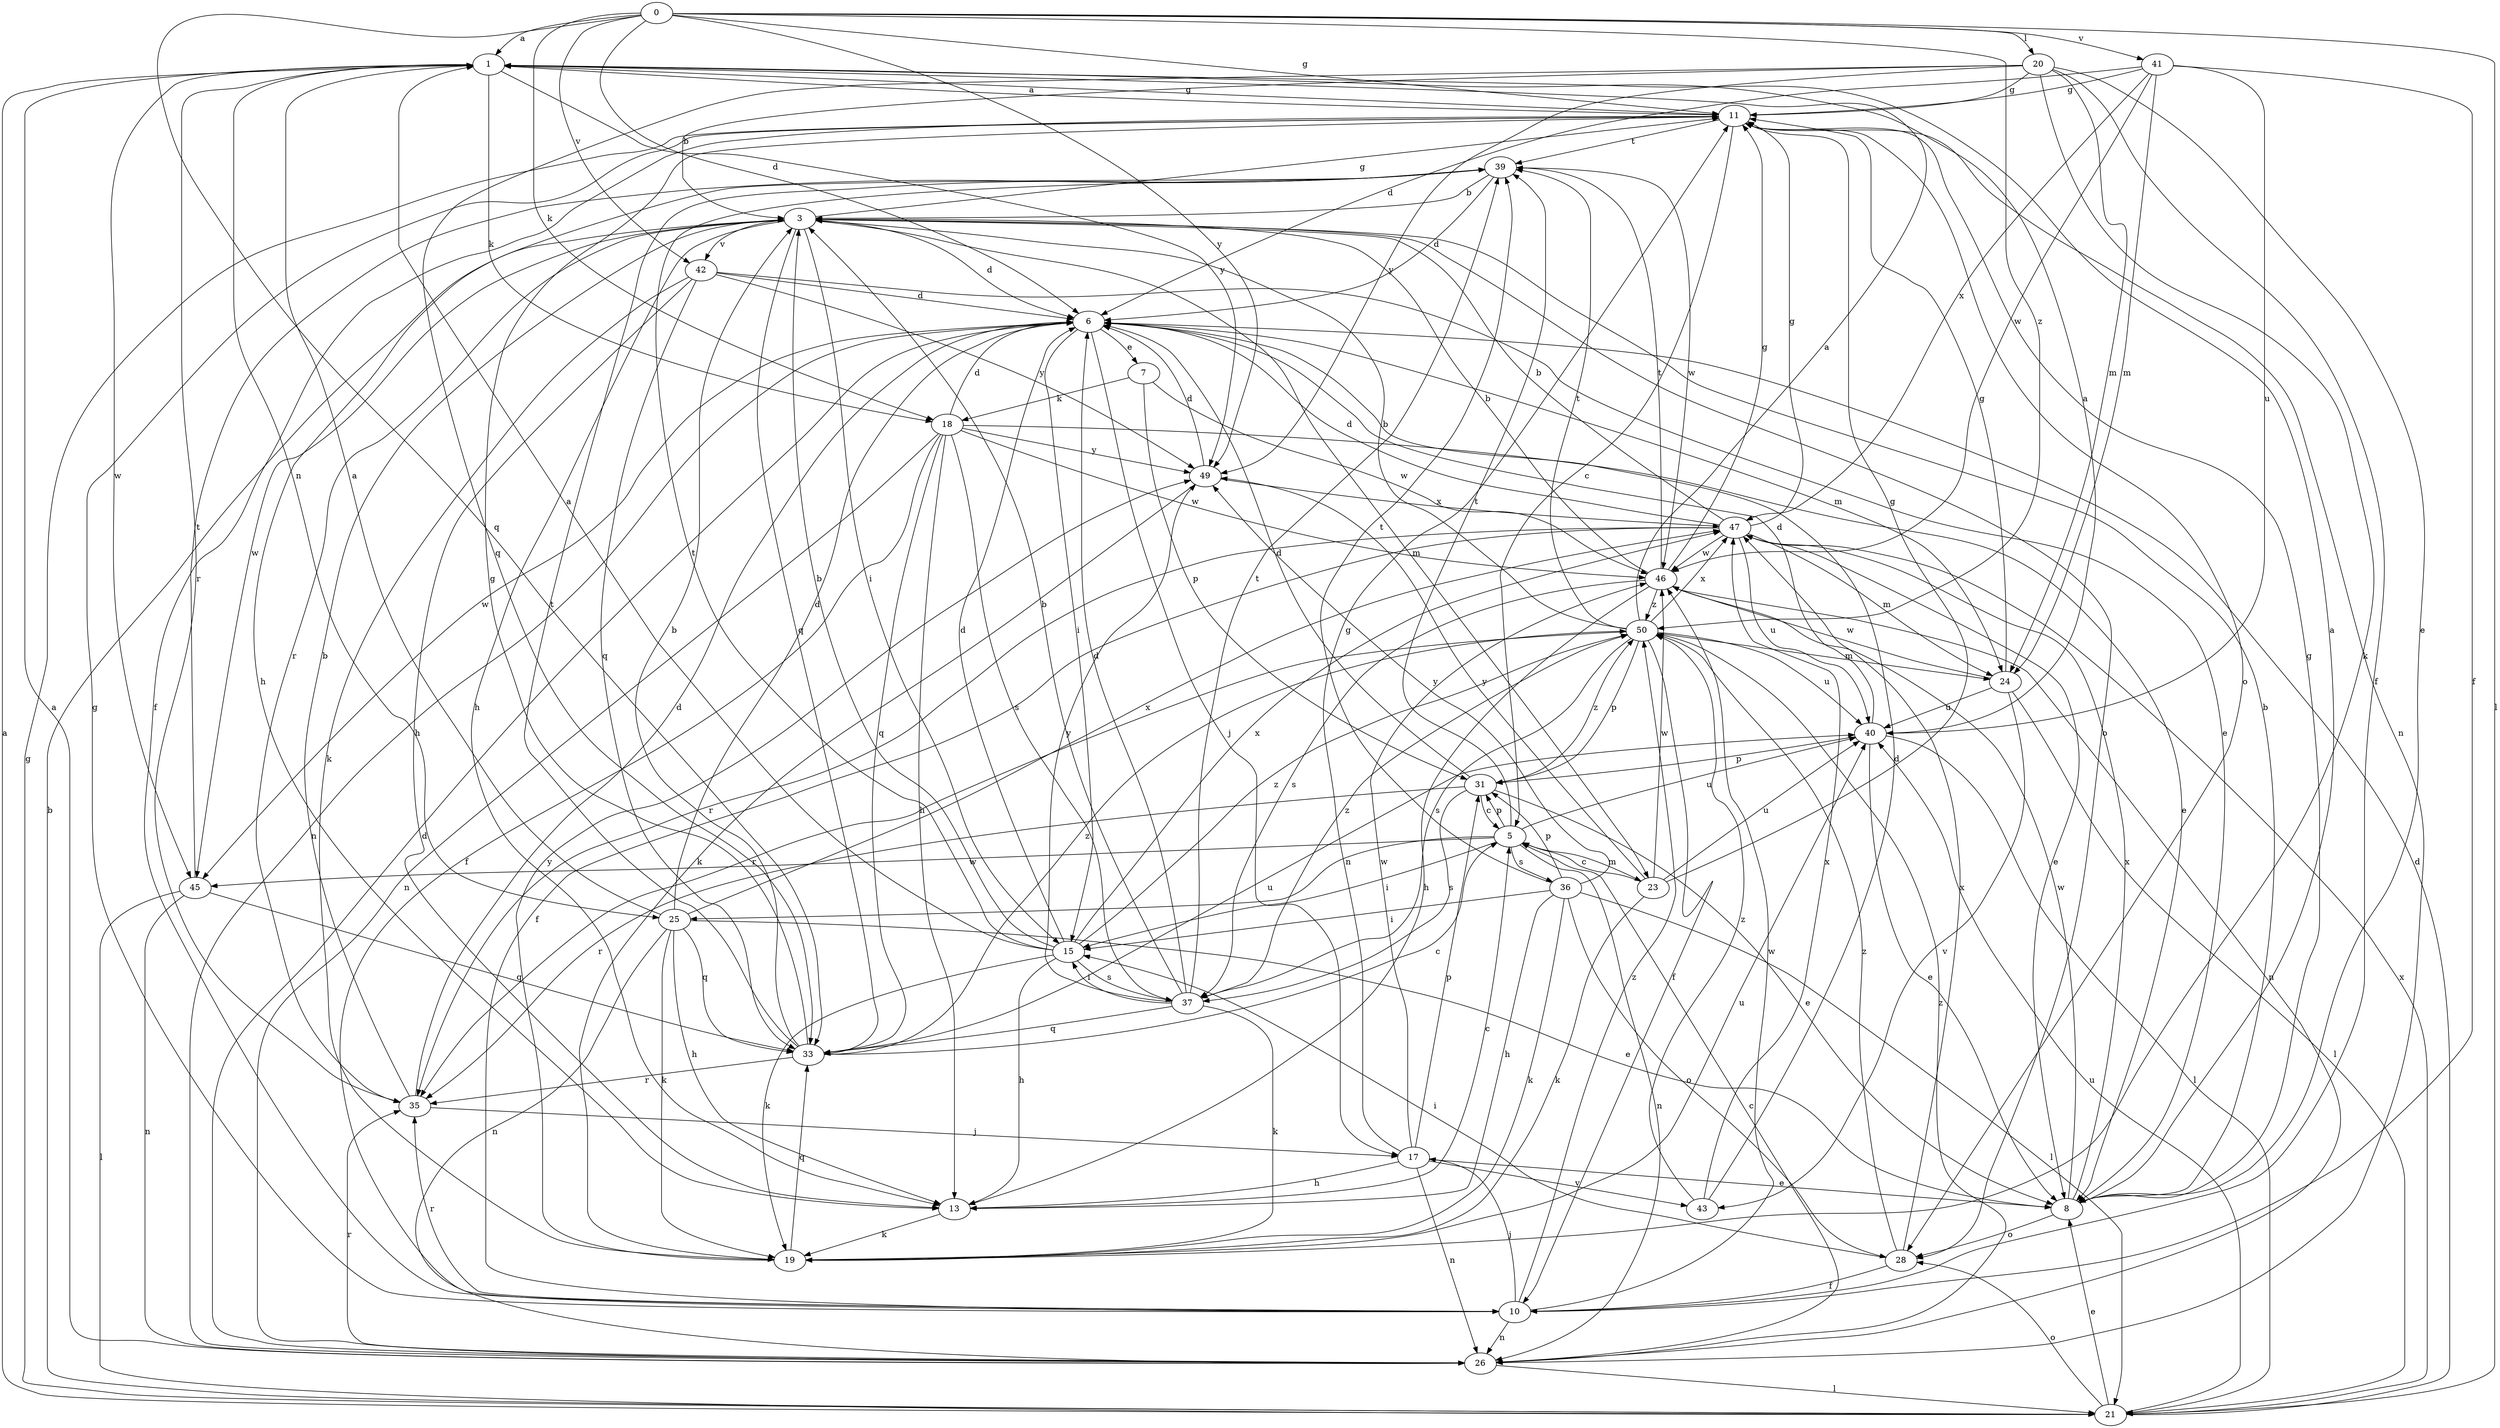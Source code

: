 strict digraph  {
0;
1;
3;
5;
6;
7;
8;
10;
11;
13;
15;
17;
18;
19;
20;
21;
23;
24;
25;
26;
28;
31;
33;
35;
36;
37;
39;
40;
41;
42;
43;
45;
46;
47;
49;
50;
0 -> 1  [label=a];
0 -> 6  [label=d];
0 -> 11  [label=g];
0 -> 18  [label=k];
0 -> 20  [label=l];
0 -> 21  [label=l];
0 -> 33  [label=q];
0 -> 41  [label=v];
0 -> 42  [label=v];
0 -> 49  [label=y];
0 -> 50  [label=z];
1 -> 11  [label=g];
1 -> 18  [label=k];
1 -> 25  [label=n];
1 -> 35  [label=r];
1 -> 45  [label=w];
1 -> 49  [label=y];
3 -> 6  [label=d];
3 -> 11  [label=g];
3 -> 13  [label=h];
3 -> 15  [label=i];
3 -> 23  [label=m];
3 -> 28  [label=o];
3 -> 33  [label=q];
3 -> 35  [label=r];
3 -> 42  [label=v];
3 -> 45  [label=w];
5 -> 15  [label=i];
5 -> 23  [label=m];
5 -> 25  [label=n];
5 -> 26  [label=n];
5 -> 31  [label=p];
5 -> 36  [label=s];
5 -> 39  [label=t];
5 -> 40  [label=u];
5 -> 45  [label=w];
6 -> 7  [label=e];
6 -> 15  [label=i];
6 -> 17  [label=j];
6 -> 24  [label=m];
6 -> 26  [label=n];
6 -> 45  [label=w];
7 -> 18  [label=k];
7 -> 31  [label=p];
7 -> 46  [label=w];
8 -> 1  [label=a];
8 -> 3  [label=b];
8 -> 11  [label=g];
8 -> 28  [label=o];
8 -> 46  [label=w];
8 -> 47  [label=x];
10 -> 11  [label=g];
10 -> 17  [label=j];
10 -> 26  [label=n];
10 -> 35  [label=r];
10 -> 46  [label=w];
10 -> 50  [label=z];
11 -> 1  [label=a];
11 -> 5  [label=c];
11 -> 10  [label=f];
11 -> 26  [label=n];
11 -> 28  [label=o];
11 -> 39  [label=t];
13 -> 5  [label=c];
13 -> 19  [label=k];
15 -> 1  [label=a];
15 -> 3  [label=b];
15 -> 6  [label=d];
15 -> 13  [label=h];
15 -> 19  [label=k];
15 -> 37  [label=s];
15 -> 39  [label=t];
15 -> 47  [label=x];
15 -> 50  [label=z];
17 -> 8  [label=e];
17 -> 11  [label=g];
17 -> 13  [label=h];
17 -> 26  [label=n];
17 -> 31  [label=p];
17 -> 43  [label=v];
17 -> 46  [label=w];
18 -> 6  [label=d];
18 -> 8  [label=e];
18 -> 10  [label=f];
18 -> 13  [label=h];
18 -> 26  [label=n];
18 -> 33  [label=q];
18 -> 37  [label=s];
18 -> 46  [label=w];
18 -> 49  [label=y];
19 -> 33  [label=q];
19 -> 40  [label=u];
19 -> 49  [label=y];
20 -> 3  [label=b];
20 -> 8  [label=e];
20 -> 10  [label=f];
20 -> 11  [label=g];
20 -> 19  [label=k];
20 -> 24  [label=m];
20 -> 33  [label=q];
20 -> 49  [label=y];
21 -> 1  [label=a];
21 -> 3  [label=b];
21 -> 6  [label=d];
21 -> 8  [label=e];
21 -> 11  [label=g];
21 -> 28  [label=o];
21 -> 40  [label=u];
21 -> 47  [label=x];
23 -> 5  [label=c];
23 -> 11  [label=g];
23 -> 19  [label=k];
23 -> 40  [label=u];
23 -> 46  [label=w];
23 -> 49  [label=y];
24 -> 11  [label=g];
24 -> 21  [label=l];
24 -> 40  [label=u];
24 -> 43  [label=v];
24 -> 46  [label=w];
25 -> 1  [label=a];
25 -> 6  [label=d];
25 -> 8  [label=e];
25 -> 13  [label=h];
25 -> 19  [label=k];
25 -> 26  [label=n];
25 -> 33  [label=q];
25 -> 47  [label=x];
26 -> 1  [label=a];
26 -> 5  [label=c];
26 -> 6  [label=d];
26 -> 21  [label=l];
26 -> 35  [label=r];
26 -> 50  [label=z];
28 -> 10  [label=f];
28 -> 15  [label=i];
28 -> 47  [label=x];
28 -> 50  [label=z];
31 -> 5  [label=c];
31 -> 6  [label=d];
31 -> 8  [label=e];
31 -> 35  [label=r];
31 -> 37  [label=s];
31 -> 50  [label=z];
33 -> 3  [label=b];
33 -> 5  [label=c];
33 -> 11  [label=g];
33 -> 35  [label=r];
33 -> 39  [label=t];
33 -> 40  [label=u];
33 -> 50  [label=z];
35 -> 3  [label=b];
35 -> 6  [label=d];
35 -> 17  [label=j];
36 -> 13  [label=h];
36 -> 15  [label=i];
36 -> 19  [label=k];
36 -> 21  [label=l];
36 -> 28  [label=o];
36 -> 31  [label=p];
36 -> 39  [label=t];
36 -> 49  [label=y];
37 -> 3  [label=b];
37 -> 6  [label=d];
37 -> 15  [label=i];
37 -> 19  [label=k];
37 -> 33  [label=q];
37 -> 39  [label=t];
37 -> 49  [label=y];
37 -> 50  [label=z];
39 -> 3  [label=b];
39 -> 6  [label=d];
39 -> 13  [label=h];
39 -> 46  [label=w];
40 -> 1  [label=a];
40 -> 6  [label=d];
40 -> 8  [label=e];
40 -> 21  [label=l];
40 -> 31  [label=p];
41 -> 6  [label=d];
41 -> 10  [label=f];
41 -> 11  [label=g];
41 -> 24  [label=m];
41 -> 40  [label=u];
41 -> 46  [label=w];
41 -> 47  [label=x];
42 -> 6  [label=d];
42 -> 8  [label=e];
42 -> 13  [label=h];
42 -> 19  [label=k];
42 -> 33  [label=q];
42 -> 49  [label=y];
43 -> 6  [label=d];
43 -> 47  [label=x];
43 -> 50  [label=z];
45 -> 21  [label=l];
45 -> 26  [label=n];
45 -> 33  [label=q];
45 -> 39  [label=t];
46 -> 3  [label=b];
46 -> 11  [label=g];
46 -> 13  [label=h];
46 -> 26  [label=n];
46 -> 37  [label=s];
46 -> 39  [label=t];
46 -> 50  [label=z];
47 -> 3  [label=b];
47 -> 6  [label=d];
47 -> 8  [label=e];
47 -> 10  [label=f];
47 -> 11  [label=g];
47 -> 24  [label=m];
47 -> 35  [label=r];
47 -> 40  [label=u];
47 -> 46  [label=w];
49 -> 6  [label=d];
49 -> 19  [label=k];
49 -> 47  [label=x];
50 -> 1  [label=a];
50 -> 3  [label=b];
50 -> 10  [label=f];
50 -> 24  [label=m];
50 -> 31  [label=p];
50 -> 35  [label=r];
50 -> 37  [label=s];
50 -> 39  [label=t];
50 -> 40  [label=u];
50 -> 47  [label=x];
}
